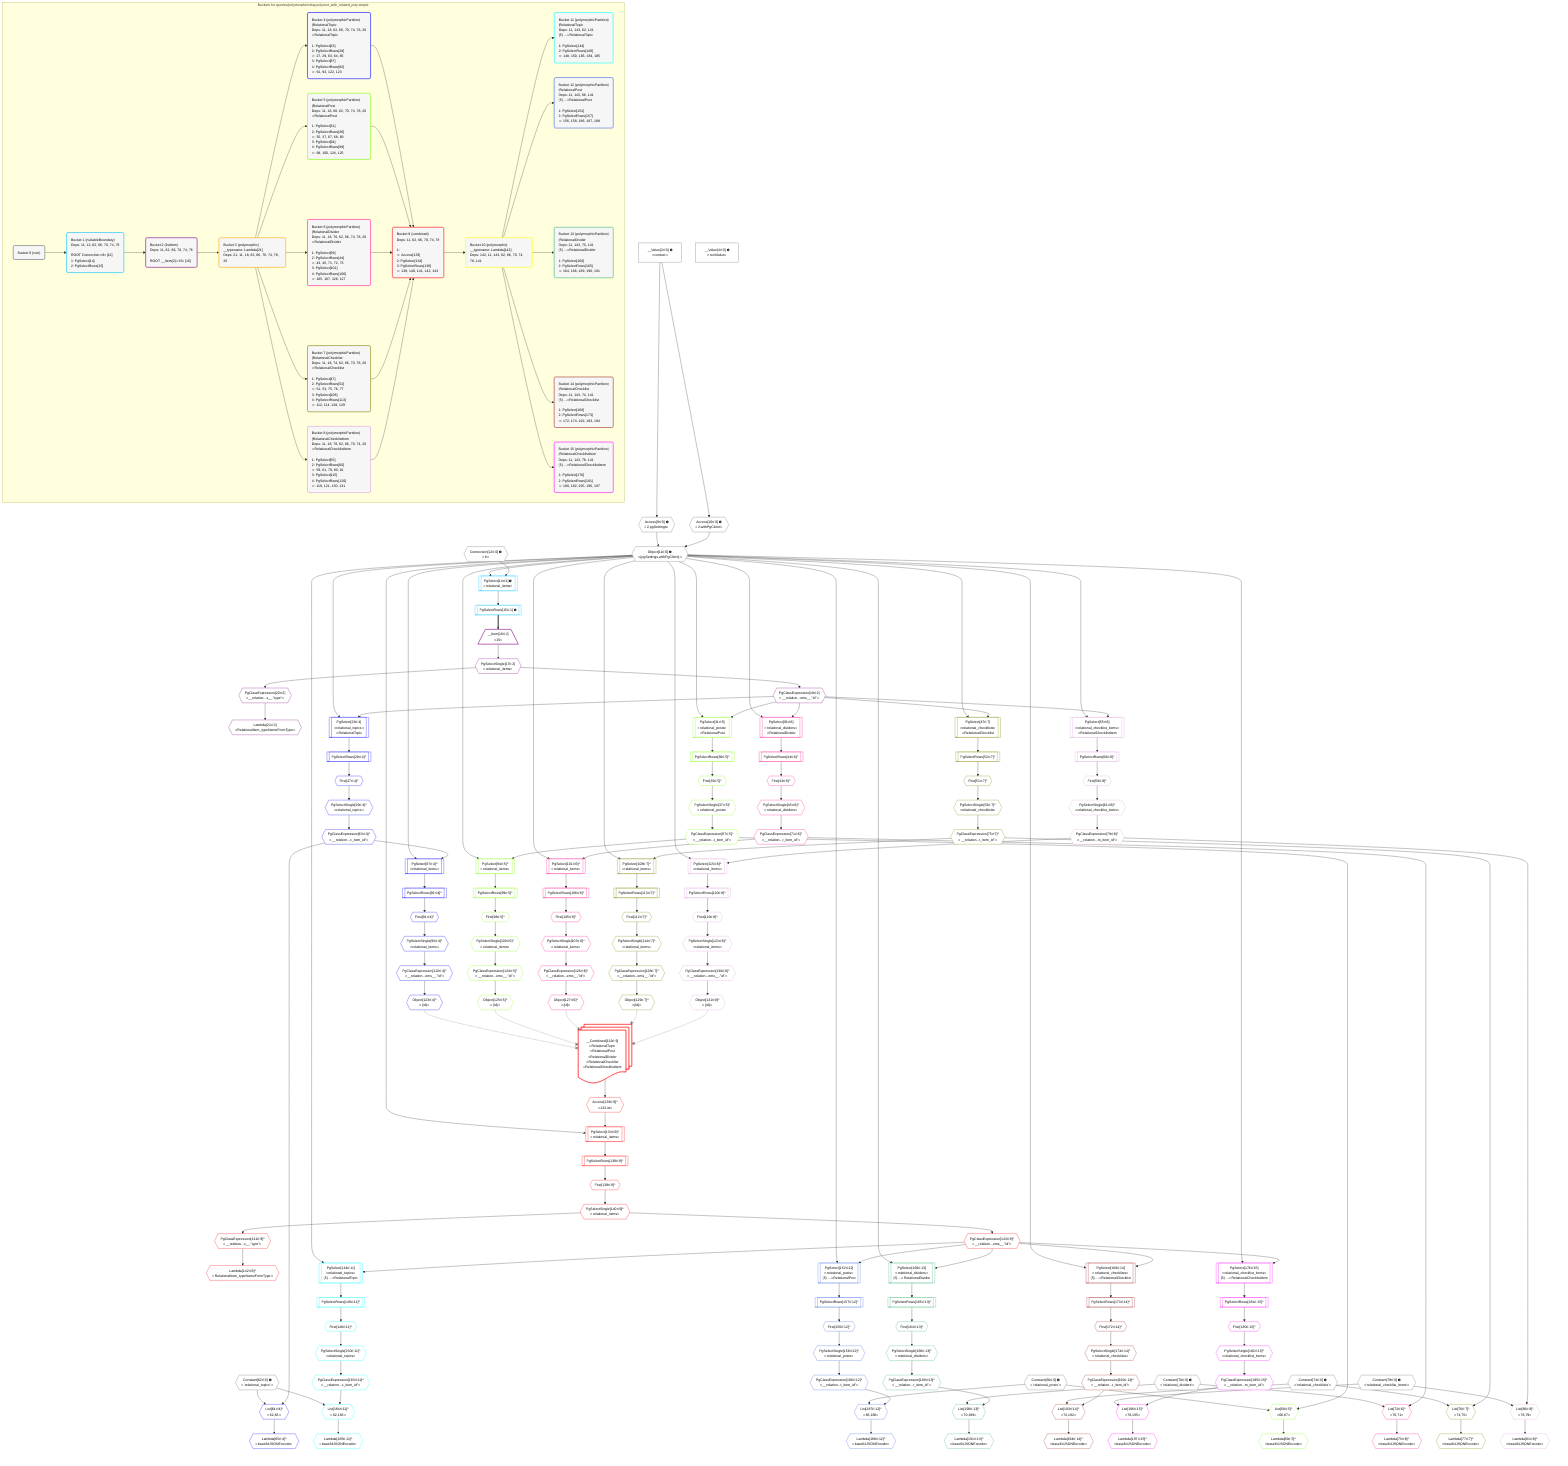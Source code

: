 %%{init: {'themeVariables': { 'fontSize': '12px'}}}%%
graph TD
    classDef path fill:#eee,stroke:#000,color:#000
    classDef plan fill:#fff,stroke-width:1px,color:#000
    classDef itemplan fill:#fff,stroke-width:2px,color:#000
    classDef unbatchedplan fill:#dff,stroke-width:1px,color:#000
    classDef sideeffectplan fill:#fcc,stroke-width:2px,color:#000
    classDef bucket fill:#f6f6f6,color:#000,stroke-width:2px,text-align:left

    subgraph "Buckets for queries/polymorphic/relay.polyroot_with_related_poly.simple"
    Bucket0("Bucket 0 (root)"):::bucket
    Bucket1("Bucket 1 (nullableBoundary)<br />Deps: 11, 12, 62, 66, 70, 74, 78<br /><br />ROOT Connectionᐸ8ᐳ[12]<br />1: PgSelect[14]<br />2: PgSelectRows[15]"):::bucket
    Bucket2("Bucket 2 (listItem)<br />Deps: 11, 62, 66, 70, 74, 78<br /><br />ROOT __Item{2}ᐸ15ᐳ[16]"):::bucket
    Bucket3("Bucket 3 (polymorphic)<br />__typename: Lambda[21]<br />Deps: 21, 11, 18, 62, 66, 70, 74, 78, 20"):::bucket
    Bucket4("Bucket 4 (polymorphicPartition)<br />|RelationalTopic<br />Deps: 11, 18, 62, 66, 70, 74, 78, 20<br />ᐳRelationalTopic<br /><br />1: PgSelect[23]<br />2: PgSelectRows[28]<br />ᐳ: 27, 29, 63, 64, 65<br />3: PgSelect[87]<br />4: PgSelectRows[92]<br />ᐳ: 91, 93, 122, 123"):::bucket
    Bucket5("Bucket 5 (polymorphicPartition)<br />|RelationalPost<br />Deps: 11, 18, 66, 62, 70, 74, 78, 20<br />ᐳRelationalPost<br /><br />1: PgSelect[31]<br />2: PgSelectRows[36]<br />ᐳ: 35, 37, 67, 68, 69<br />3: PgSelect[94]<br />4: PgSelectRows[99]<br />ᐳ: 98, 100, 124, 125"):::bucket
    Bucket6("Bucket 6 (polymorphicPartition)<br />|RelationalDivider<br />Deps: 11, 18, 70, 62, 66, 74, 78, 20<br />ᐳRelationalDivider<br /><br />1: PgSelect[39]<br />2: PgSelectRows[44]<br />ᐳ: 43, 45, 71, 72, 73<br />3: PgSelect[101]<br />4: PgSelectRows[106]<br />ᐳ: 105, 107, 126, 127"):::bucket
    Bucket7("Bucket 7 (polymorphicPartition)<br />|RelationalChecklist<br />Deps: 11, 18, 74, 62, 66, 70, 78, 20<br />ᐳRelationalChecklist<br /><br />1: PgSelect[47]<br />2: PgSelectRows[52]<br />ᐳ: 51, 53, 75, 76, 77<br />3: PgSelect[108]<br />4: PgSelectRows[113]<br />ᐳ: 112, 114, 128, 129"):::bucket
    Bucket8("Bucket 8 (polymorphicPartition)<br />|RelationalChecklistItem<br />Deps: 11, 18, 78, 62, 66, 70, 74, 20<br />ᐳRelationalChecklistItem<br /><br />1: PgSelect[55]<br />2: PgSelectRows[60]<br />ᐳ: 59, 61, 79, 80, 81<br />3: PgSelect[115]<br />4: PgSelectRows[120]<br />ᐳ: 119, 121, 130, 131"):::bucket
    Bucket9("Bucket 9 (combined)<br />Deps: 11, 62, 66, 70, 74, 78<br /><br />1: <br />ᐳ: Access[133]<br />2: PgSelect[134]<br />3: PgSelectRows[139]<br />ᐳ: 138, 140, 141, 142, 143"):::bucket
    Bucket10("Bucket 10 (polymorphic)<br />__typename: Lambda[142]<br />Deps: 142, 11, 143, 62, 66, 70, 74, 78, 141"):::bucket
    Bucket11("Bucket 11 (polymorphicPartition)<br />|RelationalTopic<br />Deps: 11, 143, 62, 141<br />(5) ...ᐳRelationalTopic<br /><br />1: PgSelect[144]<br />2: PgSelectRows[149]<br />ᐳ: 148, 150, 183, 184, 185"):::bucket
    Bucket12("Bucket 12 (polymorphicPartition)<br />|RelationalPost<br />Deps: 11, 143, 66, 141<br />(5) ...ᐳRelationalPost<br /><br />1: PgSelect[152]<br />2: PgSelectRows[157]<br />ᐳ: 156, 158, 186, 187, 188"):::bucket
    Bucket13("Bucket 13 (polymorphicPartition)<br />|RelationalDivider<br />Deps: 11, 143, 70, 141<br />(5) ...ᐳRelationalDivider<br /><br />1: PgSelect[160]<br />2: PgSelectRows[165]<br />ᐳ: 164, 166, 189, 190, 191"):::bucket
    Bucket14("Bucket 14 (polymorphicPartition)<br />|RelationalChecklist<br />Deps: 11, 143, 74, 141<br />(5) ...ᐳRelationalChecklist<br /><br />1: PgSelect[168]<br />2: PgSelectRows[173]<br />ᐳ: 172, 174, 192, 193, 194"):::bucket
    Bucket15("Bucket 15 (polymorphicPartition)<br />|RelationalChecklistItem<br />Deps: 11, 143, 78, 141<br />(5) ...ᐳRelationalChecklistItem<br /><br />1: PgSelect[176]<br />2: PgSelectRows[181]<br />ᐳ: 180, 182, 195, 196, 197"):::bucket
    end
    Bucket0 --> Bucket1
    Bucket1 --> Bucket2
    Bucket2 --> Bucket3
    Bucket3 --> Bucket4 & Bucket5 & Bucket6 & Bucket7 & Bucket8
    Bucket4 --> Bucket9
    Bucket5 --> Bucket9
    Bucket6 --> Bucket9
    Bucket7 --> Bucket9
    Bucket8 --> Bucket9
    Bucket9 --> Bucket10
    Bucket10 --> Bucket11 & Bucket12 & Bucket13 & Bucket14 & Bucket15

    %% plan dependencies
    Object11{{"Object[11∈0] ➊<br />ᐸ{pgSettings,withPgClient}ᐳ"}}:::plan
    Access9{{"Access[9∈0] ➊<br />ᐸ2.pgSettingsᐳ"}}:::plan
    Access10{{"Access[10∈0] ➊<br />ᐸ2.withPgClientᐳ"}}:::plan
    Access9 & Access10 --> Object11
    __Value2["__Value[2∈0] ➊<br />ᐸcontextᐳ"]:::plan
    __Value2 --> Access9
    __Value2 --> Access10
    __Value4["__Value[4∈0] ➊<br />ᐸrootValueᐳ"]:::plan
    Connection12{{"Connection[12∈0] ➊<br />ᐸ8ᐳ"}}:::plan
    Constant62{{"Constant[62∈0] ➊<br />ᐸ'relational_topics'ᐳ"}}:::plan
    Constant66{{"Constant[66∈0] ➊<br />ᐸ'relational_posts'ᐳ"}}:::plan
    Constant70{{"Constant[70∈0] ➊<br />ᐸ'relational_dividers'ᐳ"}}:::plan
    Constant74{{"Constant[74∈0] ➊<br />ᐸ'relational_checklists'ᐳ"}}:::plan
    Constant78{{"Constant[78∈0] ➊<br />ᐸ'relational_checklist_items'ᐳ"}}:::plan
    PgSelect14[["PgSelect[14∈1] ➊<br />ᐸrelational_itemsᐳ"]]:::plan
    Object11 & Connection12 --> PgSelect14
    PgSelectRows15[["PgSelectRows[15∈1] ➊"]]:::plan
    PgSelect14 --> PgSelectRows15
    __Item16[/"__Item[16∈2]<br />ᐸ15ᐳ"\]:::itemplan
    PgSelectRows15 ==> __Item16
    PgSelectSingle17{{"PgSelectSingle[17∈2]<br />ᐸrelational_itemsᐳ"}}:::plan
    __Item16 --> PgSelectSingle17
    PgClassExpression18{{"PgClassExpression[18∈2]<br />ᐸ__relation...ems__.”id”ᐳ"}}:::plan
    PgSelectSingle17 --> PgClassExpression18
    PgClassExpression20{{"PgClassExpression[20∈2]<br />ᐸ__relation...s__.”type”ᐳ"}}:::plan
    PgSelectSingle17 --> PgClassExpression20
    Lambda21{{"Lambda[21∈2]<br />ᐸRelationalItem_typeNameFromTypeᐳ"}}:::plan
    PgClassExpression20 --> Lambda21
    PgSelect23[["PgSelect[23∈4]<br />ᐸrelational_topicsᐳ<br />ᐳRelationalTopic"]]:::plan
    Object11 & PgClassExpression18 --> PgSelect23
    List64{{"List[64∈4]^<br />ᐸ62,63ᐳ"}}:::plan
    PgClassExpression63{{"PgClassExpression[63∈4]^<br />ᐸ__relation...c_item_id”ᐳ"}}:::plan
    Constant62 & PgClassExpression63 --> List64
    PgSelect87[["PgSelect[87∈4]^<br />ᐸrelational_itemsᐳ"]]:::plan
    Object11 & PgClassExpression63 --> PgSelect87
    First27{{"First[27∈4]^"}}:::plan
    PgSelectRows28[["PgSelectRows[28∈4]^"]]:::plan
    PgSelectRows28 --> First27
    PgSelect23 --> PgSelectRows28
    PgSelectSingle29{{"PgSelectSingle[29∈4]^<br />ᐸrelational_topicsᐳ"}}:::plan
    First27 --> PgSelectSingle29
    PgSelectSingle29 --> PgClassExpression63
    Lambda65{{"Lambda[65∈4]^<br />ᐸbase64JSONEncodeᐳ"}}:::plan
    List64 --> Lambda65
    First91{{"First[91∈4]^"}}:::plan
    PgSelectRows92[["PgSelectRows[92∈4]^"]]:::plan
    PgSelectRows92 --> First91
    PgSelect87 --> PgSelectRows92
    PgSelectSingle93{{"PgSelectSingle[93∈4]^<br />ᐸrelational_itemsᐳ"}}:::plan
    First91 --> PgSelectSingle93
    PgClassExpression122{{"PgClassExpression[122∈4]^<br />ᐸ__relation...ems__.”id”ᐳ"}}:::plan
    PgSelectSingle93 --> PgClassExpression122
    Object123{{"Object[123∈4]^<br />ᐸ{id}ᐳ"}}:::plan
    PgClassExpression122 --> Object123
    PgSelect31[["PgSelect[31∈5]<br />ᐸrelational_postsᐳ<br />ᐳRelationalPost"]]:::plan
    Object11 & PgClassExpression18 --> PgSelect31
    List68{{"List[68∈5]^<br />ᐸ66,67ᐳ"}}:::plan
    PgClassExpression67{{"PgClassExpression[67∈5]^<br />ᐸ__relation...t_item_id”ᐳ"}}:::plan
    Constant66 & PgClassExpression67 --> List68
    PgSelect94[["PgSelect[94∈5]^<br />ᐸrelational_itemsᐳ"]]:::plan
    Object11 & PgClassExpression67 --> PgSelect94
    First35{{"First[35∈5]^"}}:::plan
    PgSelectRows36[["PgSelectRows[36∈5]^"]]:::plan
    PgSelectRows36 --> First35
    PgSelect31 --> PgSelectRows36
    PgSelectSingle37{{"PgSelectSingle[37∈5]^<br />ᐸrelational_postsᐳ"}}:::plan
    First35 --> PgSelectSingle37
    PgSelectSingle37 --> PgClassExpression67
    Lambda69{{"Lambda[69∈5]^<br />ᐸbase64JSONEncodeᐳ"}}:::plan
    List68 --> Lambda69
    First98{{"First[98∈5]^"}}:::plan
    PgSelectRows99[["PgSelectRows[99∈5]^"]]:::plan
    PgSelectRows99 --> First98
    PgSelect94 --> PgSelectRows99
    PgSelectSingle100{{"PgSelectSingle[100∈5]^<br />ᐸrelational_itemsᐳ"}}:::plan
    First98 --> PgSelectSingle100
    PgClassExpression124{{"PgClassExpression[124∈5]^<br />ᐸ__relation...ems__.”id”ᐳ"}}:::plan
    PgSelectSingle100 --> PgClassExpression124
    Object125{{"Object[125∈5]^<br />ᐸ{id}ᐳ"}}:::plan
    PgClassExpression124 --> Object125
    PgSelect39[["PgSelect[39∈6]<br />ᐸrelational_dividersᐳ<br />ᐳRelationalDivider"]]:::plan
    Object11 & PgClassExpression18 --> PgSelect39
    List72{{"List[72∈6]^<br />ᐸ70,71ᐳ"}}:::plan
    PgClassExpression71{{"PgClassExpression[71∈6]^<br />ᐸ__relation...r_item_id”ᐳ"}}:::plan
    Constant70 & PgClassExpression71 --> List72
    PgSelect101[["PgSelect[101∈6]^<br />ᐸrelational_itemsᐳ"]]:::plan
    Object11 & PgClassExpression71 --> PgSelect101
    First43{{"First[43∈6]^"}}:::plan
    PgSelectRows44[["PgSelectRows[44∈6]^"]]:::plan
    PgSelectRows44 --> First43
    PgSelect39 --> PgSelectRows44
    PgSelectSingle45{{"PgSelectSingle[45∈6]^<br />ᐸrelational_dividersᐳ"}}:::plan
    First43 --> PgSelectSingle45
    PgSelectSingle45 --> PgClassExpression71
    Lambda73{{"Lambda[73∈6]^<br />ᐸbase64JSONEncodeᐳ"}}:::plan
    List72 --> Lambda73
    First105{{"First[105∈6]^"}}:::plan
    PgSelectRows106[["PgSelectRows[106∈6]^"]]:::plan
    PgSelectRows106 --> First105
    PgSelect101 --> PgSelectRows106
    PgSelectSingle107{{"PgSelectSingle[107∈6]^<br />ᐸrelational_itemsᐳ"}}:::plan
    First105 --> PgSelectSingle107
    PgClassExpression126{{"PgClassExpression[126∈6]^<br />ᐸ__relation...ems__.”id”ᐳ"}}:::plan
    PgSelectSingle107 --> PgClassExpression126
    Object127{{"Object[127∈6]^<br />ᐸ{id}ᐳ"}}:::plan
    PgClassExpression126 --> Object127
    PgSelect47[["PgSelect[47∈7]<br />ᐸrelational_checklistsᐳ<br />ᐳRelationalChecklist"]]:::plan
    Object11 & PgClassExpression18 --> PgSelect47
    List76{{"List[76∈7]^<br />ᐸ74,75ᐳ"}}:::plan
    PgClassExpression75{{"PgClassExpression[75∈7]^<br />ᐸ__relation...t_item_id”ᐳ"}}:::plan
    Constant74 & PgClassExpression75 --> List76
    PgSelect108[["PgSelect[108∈7]^<br />ᐸrelational_itemsᐳ"]]:::plan
    Object11 & PgClassExpression75 --> PgSelect108
    First51{{"First[51∈7]^"}}:::plan
    PgSelectRows52[["PgSelectRows[52∈7]^"]]:::plan
    PgSelectRows52 --> First51
    PgSelect47 --> PgSelectRows52
    PgSelectSingle53{{"PgSelectSingle[53∈7]^<br />ᐸrelational_checklistsᐳ"}}:::plan
    First51 --> PgSelectSingle53
    PgSelectSingle53 --> PgClassExpression75
    Lambda77{{"Lambda[77∈7]^<br />ᐸbase64JSONEncodeᐳ"}}:::plan
    List76 --> Lambda77
    First112{{"First[112∈7]^"}}:::plan
    PgSelectRows113[["PgSelectRows[113∈7]^"]]:::plan
    PgSelectRows113 --> First112
    PgSelect108 --> PgSelectRows113
    PgSelectSingle114{{"PgSelectSingle[114∈7]^<br />ᐸrelational_itemsᐳ"}}:::plan
    First112 --> PgSelectSingle114
    PgClassExpression128{{"PgClassExpression[128∈7]^<br />ᐸ__relation...ems__.”id”ᐳ"}}:::plan
    PgSelectSingle114 --> PgClassExpression128
    Object129{{"Object[129∈7]^<br />ᐸ{id}ᐳ"}}:::plan
    PgClassExpression128 --> Object129
    PgSelect55[["PgSelect[55∈8]<br />ᐸrelational_checklist_itemsᐳ<br />ᐳRelationalChecklistItem"]]:::plan
    Object11 & PgClassExpression18 --> PgSelect55
    List80{{"List[80∈8]^<br />ᐸ78,79ᐳ"}}:::plan
    PgClassExpression79{{"PgClassExpression[79∈8]^<br />ᐸ__relation...m_item_id”ᐳ"}}:::plan
    Constant78 & PgClassExpression79 --> List80
    PgSelect115[["PgSelect[115∈8]^<br />ᐸrelational_itemsᐳ"]]:::plan
    Object11 & PgClassExpression79 --> PgSelect115
    First59{{"First[59∈8]^"}}:::plan
    PgSelectRows60[["PgSelectRows[60∈8]^"]]:::plan
    PgSelectRows60 --> First59
    PgSelect55 --> PgSelectRows60
    PgSelectSingle61{{"PgSelectSingle[61∈8]^<br />ᐸrelational_checklist_itemsᐳ"}}:::plan
    First59 --> PgSelectSingle61
    PgSelectSingle61 --> PgClassExpression79
    Lambda81{{"Lambda[81∈8]^<br />ᐸbase64JSONEncodeᐳ"}}:::plan
    List80 --> Lambda81
    First119{{"First[119∈8]^"}}:::plan
    PgSelectRows120[["PgSelectRows[120∈8]^"]]:::plan
    PgSelectRows120 --> First119
    PgSelect115 --> PgSelectRows120
    PgSelectSingle121{{"PgSelectSingle[121∈8]^<br />ᐸrelational_itemsᐳ"}}:::plan
    First119 --> PgSelectSingle121
    PgClassExpression130{{"PgClassExpression[130∈8]^<br />ᐸ__relation...ems__.”id”ᐳ"}}:::plan
    PgSelectSingle121 --> PgClassExpression130
    Object131{{"Object[131∈8]^<br />ᐸ{id}ᐳ"}}:::plan
    PgClassExpression130 --> Object131
    PgSelect134[["PgSelect[134∈9]^<br />ᐸrelational_itemsᐳ"]]:::plan
    Access133{{"Access[133∈9]^<br />ᐸ132.idᐳ"}}:::plan
    Object11 & Access133 --> PgSelect134
    __Value132:::plan@{shape: docs, label: "__Combined[132∈9]<br />ᐳRelationalTopic<br />ᐳRelationalPost<br />ᐳRelationalDivider<br />ᐳRelationalChecklist<br />ᐳRelationalChecklistItem"}
    __Value132 --> Access133
    First138{{"First[138∈9]^"}}:::plan
    PgSelectRows139[["PgSelectRows[139∈9]^"]]:::plan
    PgSelectRows139 --> First138
    PgSelect134 --> PgSelectRows139
    PgSelectSingle140{{"PgSelectSingle[140∈9]^<br />ᐸrelational_itemsᐳ"}}:::plan
    First138 --> PgSelectSingle140
    PgClassExpression141{{"PgClassExpression[141∈9]^<br />ᐸ__relation...s__.”type”ᐳ"}}:::plan
    PgSelectSingle140 --> PgClassExpression141
    Lambda142{{"Lambda[142∈9]^<br />ᐸRelationalItem_typeNameFromTypeᐳ"}}:::plan
    PgClassExpression141 --> Lambda142
    PgClassExpression143{{"PgClassExpression[143∈9]^<br />ᐸ__relation...ems__.”id”ᐳ"}}:::plan
    PgSelectSingle140 --> PgClassExpression143
    PgSelect144[["PgSelect[144∈11]<br />ᐸrelational_topicsᐳ<br />(5) ...ᐳRelationalTopic"]]:::plan
    Object11 & PgClassExpression143 --> PgSelect144
    List184{{"List[184∈11]^<br />ᐸ62,183ᐳ"}}:::plan
    PgClassExpression183{{"PgClassExpression[183∈11]^<br />ᐸ__relation...c_item_id”ᐳ"}}:::plan
    Constant62 & PgClassExpression183 --> List184
    First148{{"First[148∈11]^"}}:::plan
    PgSelectRows149[["PgSelectRows[149∈11]^"]]:::plan
    PgSelectRows149 --> First148
    PgSelect144 --> PgSelectRows149
    PgSelectSingle150{{"PgSelectSingle[150∈11]^<br />ᐸrelational_topicsᐳ"}}:::plan
    First148 --> PgSelectSingle150
    PgSelectSingle150 --> PgClassExpression183
    Lambda185{{"Lambda[185∈11]^<br />ᐸbase64JSONEncodeᐳ"}}:::plan
    List184 --> Lambda185
    PgSelect152[["PgSelect[152∈12]<br />ᐸrelational_postsᐳ<br />(5) ...ᐳRelationalPost"]]:::plan
    Object11 & PgClassExpression143 --> PgSelect152
    List187{{"List[187∈12]^<br />ᐸ66,186ᐳ"}}:::plan
    PgClassExpression186{{"PgClassExpression[186∈12]^<br />ᐸ__relation...t_item_id”ᐳ"}}:::plan
    Constant66 & PgClassExpression186 --> List187
    First156{{"First[156∈12]^"}}:::plan
    PgSelectRows157[["PgSelectRows[157∈12]^"]]:::plan
    PgSelectRows157 --> First156
    PgSelect152 --> PgSelectRows157
    PgSelectSingle158{{"PgSelectSingle[158∈12]^<br />ᐸrelational_postsᐳ"}}:::plan
    First156 --> PgSelectSingle158
    PgSelectSingle158 --> PgClassExpression186
    Lambda188{{"Lambda[188∈12]^<br />ᐸbase64JSONEncodeᐳ"}}:::plan
    List187 --> Lambda188
    PgSelect160[["PgSelect[160∈13]<br />ᐸrelational_dividersᐳ<br />(5) ...ᐳRelationalDivider"]]:::plan
    Object11 & PgClassExpression143 --> PgSelect160
    List190{{"List[190∈13]^<br />ᐸ70,189ᐳ"}}:::plan
    PgClassExpression189{{"PgClassExpression[189∈13]^<br />ᐸ__relation...r_item_id”ᐳ"}}:::plan
    Constant70 & PgClassExpression189 --> List190
    First164{{"First[164∈13]^"}}:::plan
    PgSelectRows165[["PgSelectRows[165∈13]^"]]:::plan
    PgSelectRows165 --> First164
    PgSelect160 --> PgSelectRows165
    PgSelectSingle166{{"PgSelectSingle[166∈13]^<br />ᐸrelational_dividersᐳ"}}:::plan
    First164 --> PgSelectSingle166
    PgSelectSingle166 --> PgClassExpression189
    Lambda191{{"Lambda[191∈13]^<br />ᐸbase64JSONEncodeᐳ"}}:::plan
    List190 --> Lambda191
    PgSelect168[["PgSelect[168∈14]<br />ᐸrelational_checklistsᐳ<br />(5) ...ᐳRelationalChecklist"]]:::plan
    Object11 & PgClassExpression143 --> PgSelect168
    List193{{"List[193∈14]^<br />ᐸ74,192ᐳ"}}:::plan
    PgClassExpression192{{"PgClassExpression[192∈14]^<br />ᐸ__relation...t_item_id”ᐳ"}}:::plan
    Constant74 & PgClassExpression192 --> List193
    First172{{"First[172∈14]^"}}:::plan
    PgSelectRows173[["PgSelectRows[173∈14]^"]]:::plan
    PgSelectRows173 --> First172
    PgSelect168 --> PgSelectRows173
    PgSelectSingle174{{"PgSelectSingle[174∈14]^<br />ᐸrelational_checklistsᐳ"}}:::plan
    First172 --> PgSelectSingle174
    PgSelectSingle174 --> PgClassExpression192
    Lambda194{{"Lambda[194∈14]^<br />ᐸbase64JSONEncodeᐳ"}}:::plan
    List193 --> Lambda194
    PgSelect176[["PgSelect[176∈15]<br />ᐸrelational_checklist_itemsᐳ<br />(5) ...ᐳRelationalChecklistItem"]]:::plan
    Object11 & PgClassExpression143 --> PgSelect176
    List196{{"List[196∈15]^<br />ᐸ78,195ᐳ"}}:::plan
    PgClassExpression195{{"PgClassExpression[195∈15]^<br />ᐸ__relation...m_item_id”ᐳ"}}:::plan
    Constant78 & PgClassExpression195 --> List196
    First180{{"First[180∈15]^"}}:::plan
    PgSelectRows181[["PgSelectRows[181∈15]^"]]:::plan
    PgSelectRows181 --> First180
    PgSelect176 --> PgSelectRows181
    PgSelectSingle182{{"PgSelectSingle[182∈15]^<br />ᐸrelational_checklist_itemsᐳ"}}:::plan
    First180 --> PgSelectSingle182
    PgSelectSingle182 --> PgClassExpression195
    Lambda197{{"Lambda[197∈15]^<br />ᐸbase64JSONEncodeᐳ"}}:::plan
    List196 --> Lambda197

    %% define steps
    classDef bucket0 stroke:#696969
    class Bucket0,__Value2,__Value4,Access9,Access10,Object11,Connection12,Constant62,Constant66,Constant70,Constant74,Constant78 bucket0
    classDef bucket1 stroke:#00bfff
    class Bucket1,PgSelect14,PgSelectRows15 bucket1
    classDef bucket2 stroke:#7f007f
    class Bucket2,__Item16,PgSelectSingle17,PgClassExpression18,PgClassExpression20,Lambda21 bucket2
    classDef bucket3 stroke:#ffa500
    class Bucket3 bucket3
    classDef bucket4 stroke:#0000ff
    class Bucket4,PgSelect23,First27,PgSelectRows28,PgSelectSingle29,PgClassExpression63,List64,Lambda65,PgSelect87,First91,PgSelectRows92,PgSelectSingle93,PgClassExpression122,Object123 bucket4
    classDef bucket5 stroke:#7fff00
    class Bucket5,PgSelect31,First35,PgSelectRows36,PgSelectSingle37,PgClassExpression67,List68,Lambda69,PgSelect94,First98,PgSelectRows99,PgSelectSingle100,PgClassExpression124,Object125 bucket5
    classDef bucket6 stroke:#ff1493
    class Bucket6,PgSelect39,First43,PgSelectRows44,PgSelectSingle45,PgClassExpression71,List72,Lambda73,PgSelect101,First105,PgSelectRows106,PgSelectSingle107,PgClassExpression126,Object127 bucket6
    classDef bucket7 stroke:#808000
    class Bucket7,PgSelect47,First51,PgSelectRows52,PgSelectSingle53,PgClassExpression75,List76,Lambda77,PgSelect108,First112,PgSelectRows113,PgSelectSingle114,PgClassExpression128,Object129 bucket7
    classDef bucket8 stroke:#dda0dd
    class Bucket8,PgSelect55,First59,PgSelectRows60,PgSelectSingle61,PgClassExpression79,List80,Lambda81,PgSelect115,First119,PgSelectRows120,PgSelectSingle121,PgClassExpression130,Object131 bucket8
    classDef bucket9 stroke:#ff0000
    class Bucket9,__Value132,Access133,PgSelect134,First138,PgSelectRows139,PgSelectSingle140,PgClassExpression141,Lambda142,PgClassExpression143 bucket9
    classDef bucket10 stroke:#ffff00
    class Bucket10 bucket10
    classDef bucket11 stroke:#00ffff
    class Bucket11,PgSelect144,First148,PgSelectRows149,PgSelectSingle150,PgClassExpression183,List184,Lambda185 bucket11
    classDef bucket12 stroke:#4169e1
    class Bucket12,PgSelect152,First156,PgSelectRows157,PgSelectSingle158,PgClassExpression186,List187,Lambda188 bucket12
    classDef bucket13 stroke:#3cb371
    class Bucket13,PgSelect160,First164,PgSelectRows165,PgSelectSingle166,PgClassExpression189,List190,Lambda191 bucket13
    classDef bucket14 stroke:#a52a2a
    class Bucket14,PgSelect168,First172,PgSelectRows173,PgSelectSingle174,PgClassExpression192,List193,Lambda194 bucket14
    classDef bucket15 stroke:#ff00ff
    class Bucket15,PgSelect176,First180,PgSelectRows181,PgSelectSingle182,PgClassExpression195,List196,Lambda197 bucket15

    Object123 -.-x __Value132
    Object125 -.-x __Value132
    Object127 -.-x __Value132
    Object129 -.-x __Value132
    Object131 -.-x __Value132